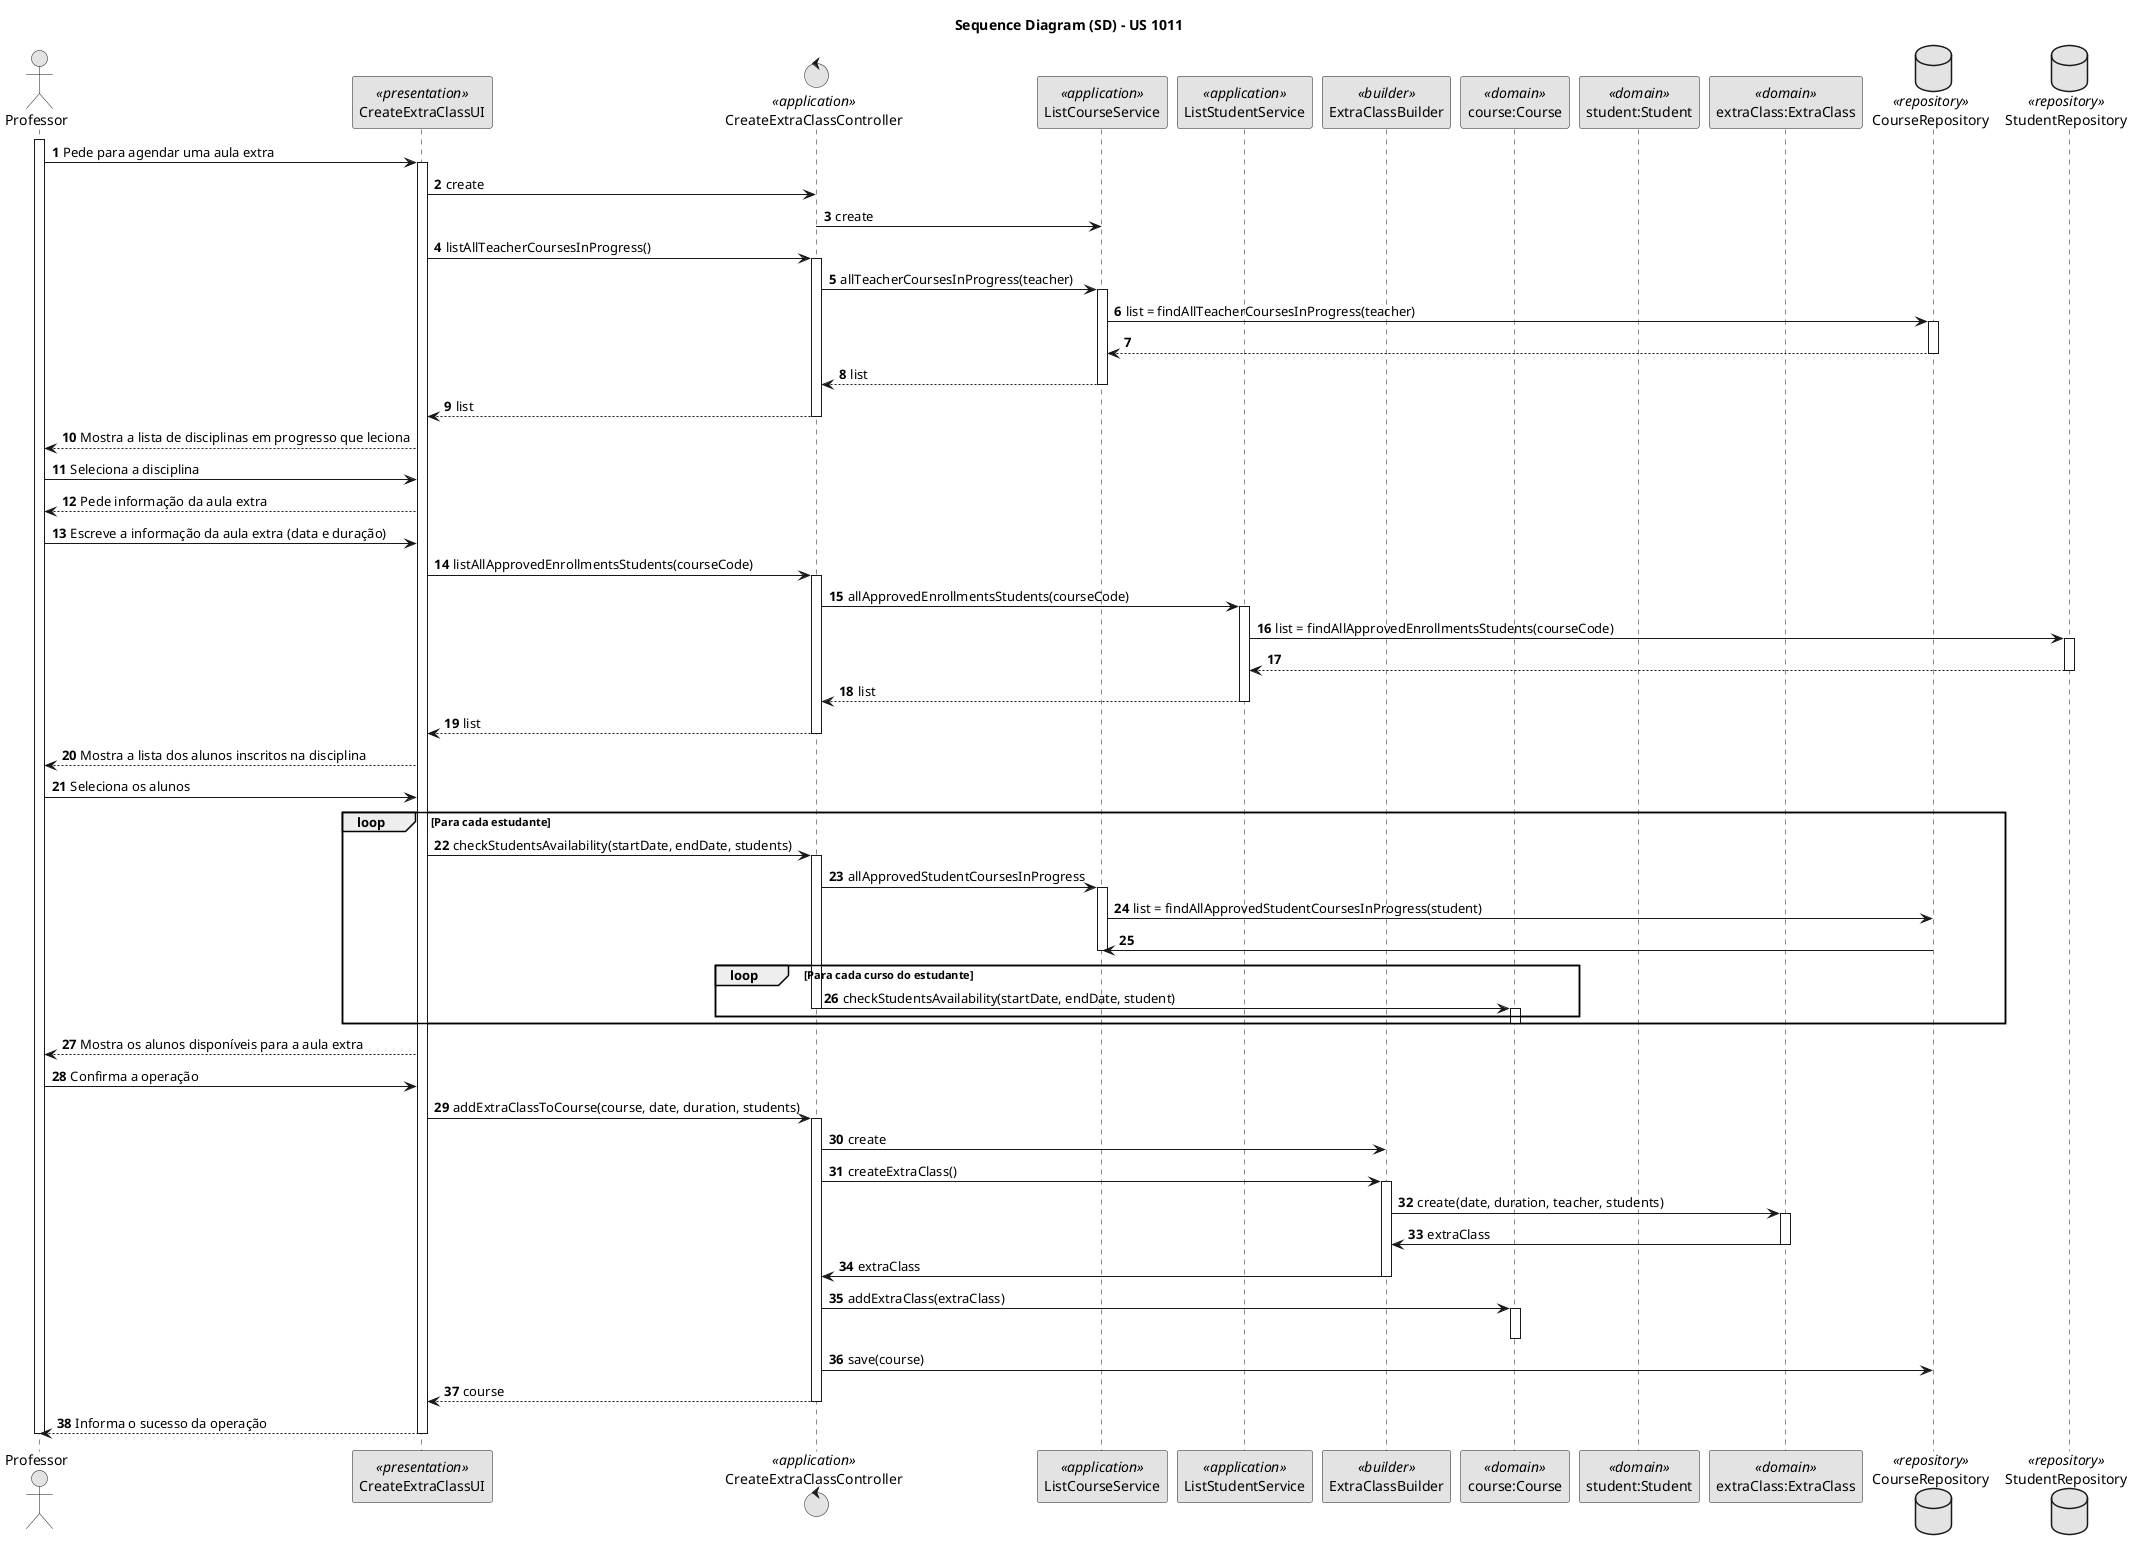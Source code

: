 @startuml
skinparam monochrome true
skinparam packageStyle rectangle
skinparam shadowing false

title Sequence Diagram (SD) - US 1011
autonumber

actor Professor as Actor
participant CreateExtraClassUI as UI <<presentation>>
control CreateExtraClassController as Controller <<application>>
participant ListCourseService as CourseService <<application>>
participant ListStudentService as StudentService <<application>>
participant ExtraClassBuilder as Builder <<builder>>
participant "course:Course" as CourseDomain <<domain>>
participant "student:Student" as StudentDomain <<domain>>
participant "extraClass:ExtraClass" as ExtraClassDomain <<domain>>
database CourseRepository as CourseRepository <<repository>>
database StudentRepository as StudentRepository <<repository>>

activate Actor
    Actor -> UI : Pede para agendar uma aula extra
    activate UI
        UI -> Controller : create
        Controller -> CourseService : create
        UI -> Controller : listAllTeacherCoursesInProgress()
        activate Controller

        Controller -> CourseService : allTeacherCoursesInProgress(teacher)
        activate CourseService

        CourseService -> CourseRepository : list = findAllTeacherCoursesInProgress(teacher)
        activate CourseRepository

        CourseRepository --> CourseService :
        deactivate CourseRepository
        CourseService --> Controller : list
        deactivate CourseService
        Controller --> UI : list
        deactivate Controller

        UI --> Actor : Mostra a lista de disciplinas em progresso que leciona

        Actor -> UI : Seleciona a disciplina

        UI --> Actor : Pede informação da aula extra

        Actor -> UI : Escreve a informação da aula extra (data e duração)

        UI -> Controller : listAllApprovedEnrollmentsStudents(courseCode)
        activate Controller

        Controller -> StudentService : allApprovedEnrollmentsStudents(courseCode)
        activate StudentService

        StudentService -> StudentRepository : list = findAllApprovedEnrollmentsStudents(courseCode)
        activate StudentRepository

        StudentRepository --> StudentService :
        deactivate StudentRepository
        StudentService --> Controller : list
        deactivate StudentService
        Controller --> UI : list
        deactivate Controller

        UI --> Actor : Mostra a lista dos alunos inscritos na disciplina

        Actor -> UI : Seleciona os alunos

        loop Para cada estudante
        UI -> Controller : checkStudentsAvailability(startDate, endDate, students)

        activate Controller

        Controller -> CourseService : allApprovedStudentCoursesInProgress
        activate CourseService

        CourseService -> CourseRepository : list = findAllApprovedStudentCoursesInProgress(student)
        CourseRepository -> CourseService :

        deactivate CourseService

        loop Para cada curso do estudante
        Controller -> CourseDomain : checkStudentsAvailability(startDate, endDate, student)
        deactivate Controller
        activate CourseDomain
        end loop
        deactivate CourseDomain
        end loop
        UI --> Actor : Mostra os alunos disponíveis para a aula extra

        Actor -> UI : Confirma a operação

        UI -> Controller : addExtraClassToCourse(course, date, duration, students)
        activate Controller

        Controller -> Builder : create
        Controller -> Builder : createExtraClass()
        activate Builder

        Builder -> ExtraClassDomain : create(date, duration, teacher, students)
        activate ExtraClassDomain
        ExtraClassDomain -> Builder : extraClass
        deactivate ExtraClassDomain

        Builder -> Controller : extraClass
        deactivate Builder

        Controller -> CourseDomain : addExtraClass(extraClass)
        activate CourseDomain
        deactivate CourseDomain

        Controller -> CourseRepository : save(course)
        Controller --> UI : course
        deactivate Controller

        UI --> Actor : Informa o sucesso da operação
    deactivate UI
deactivate Actor

@enduml